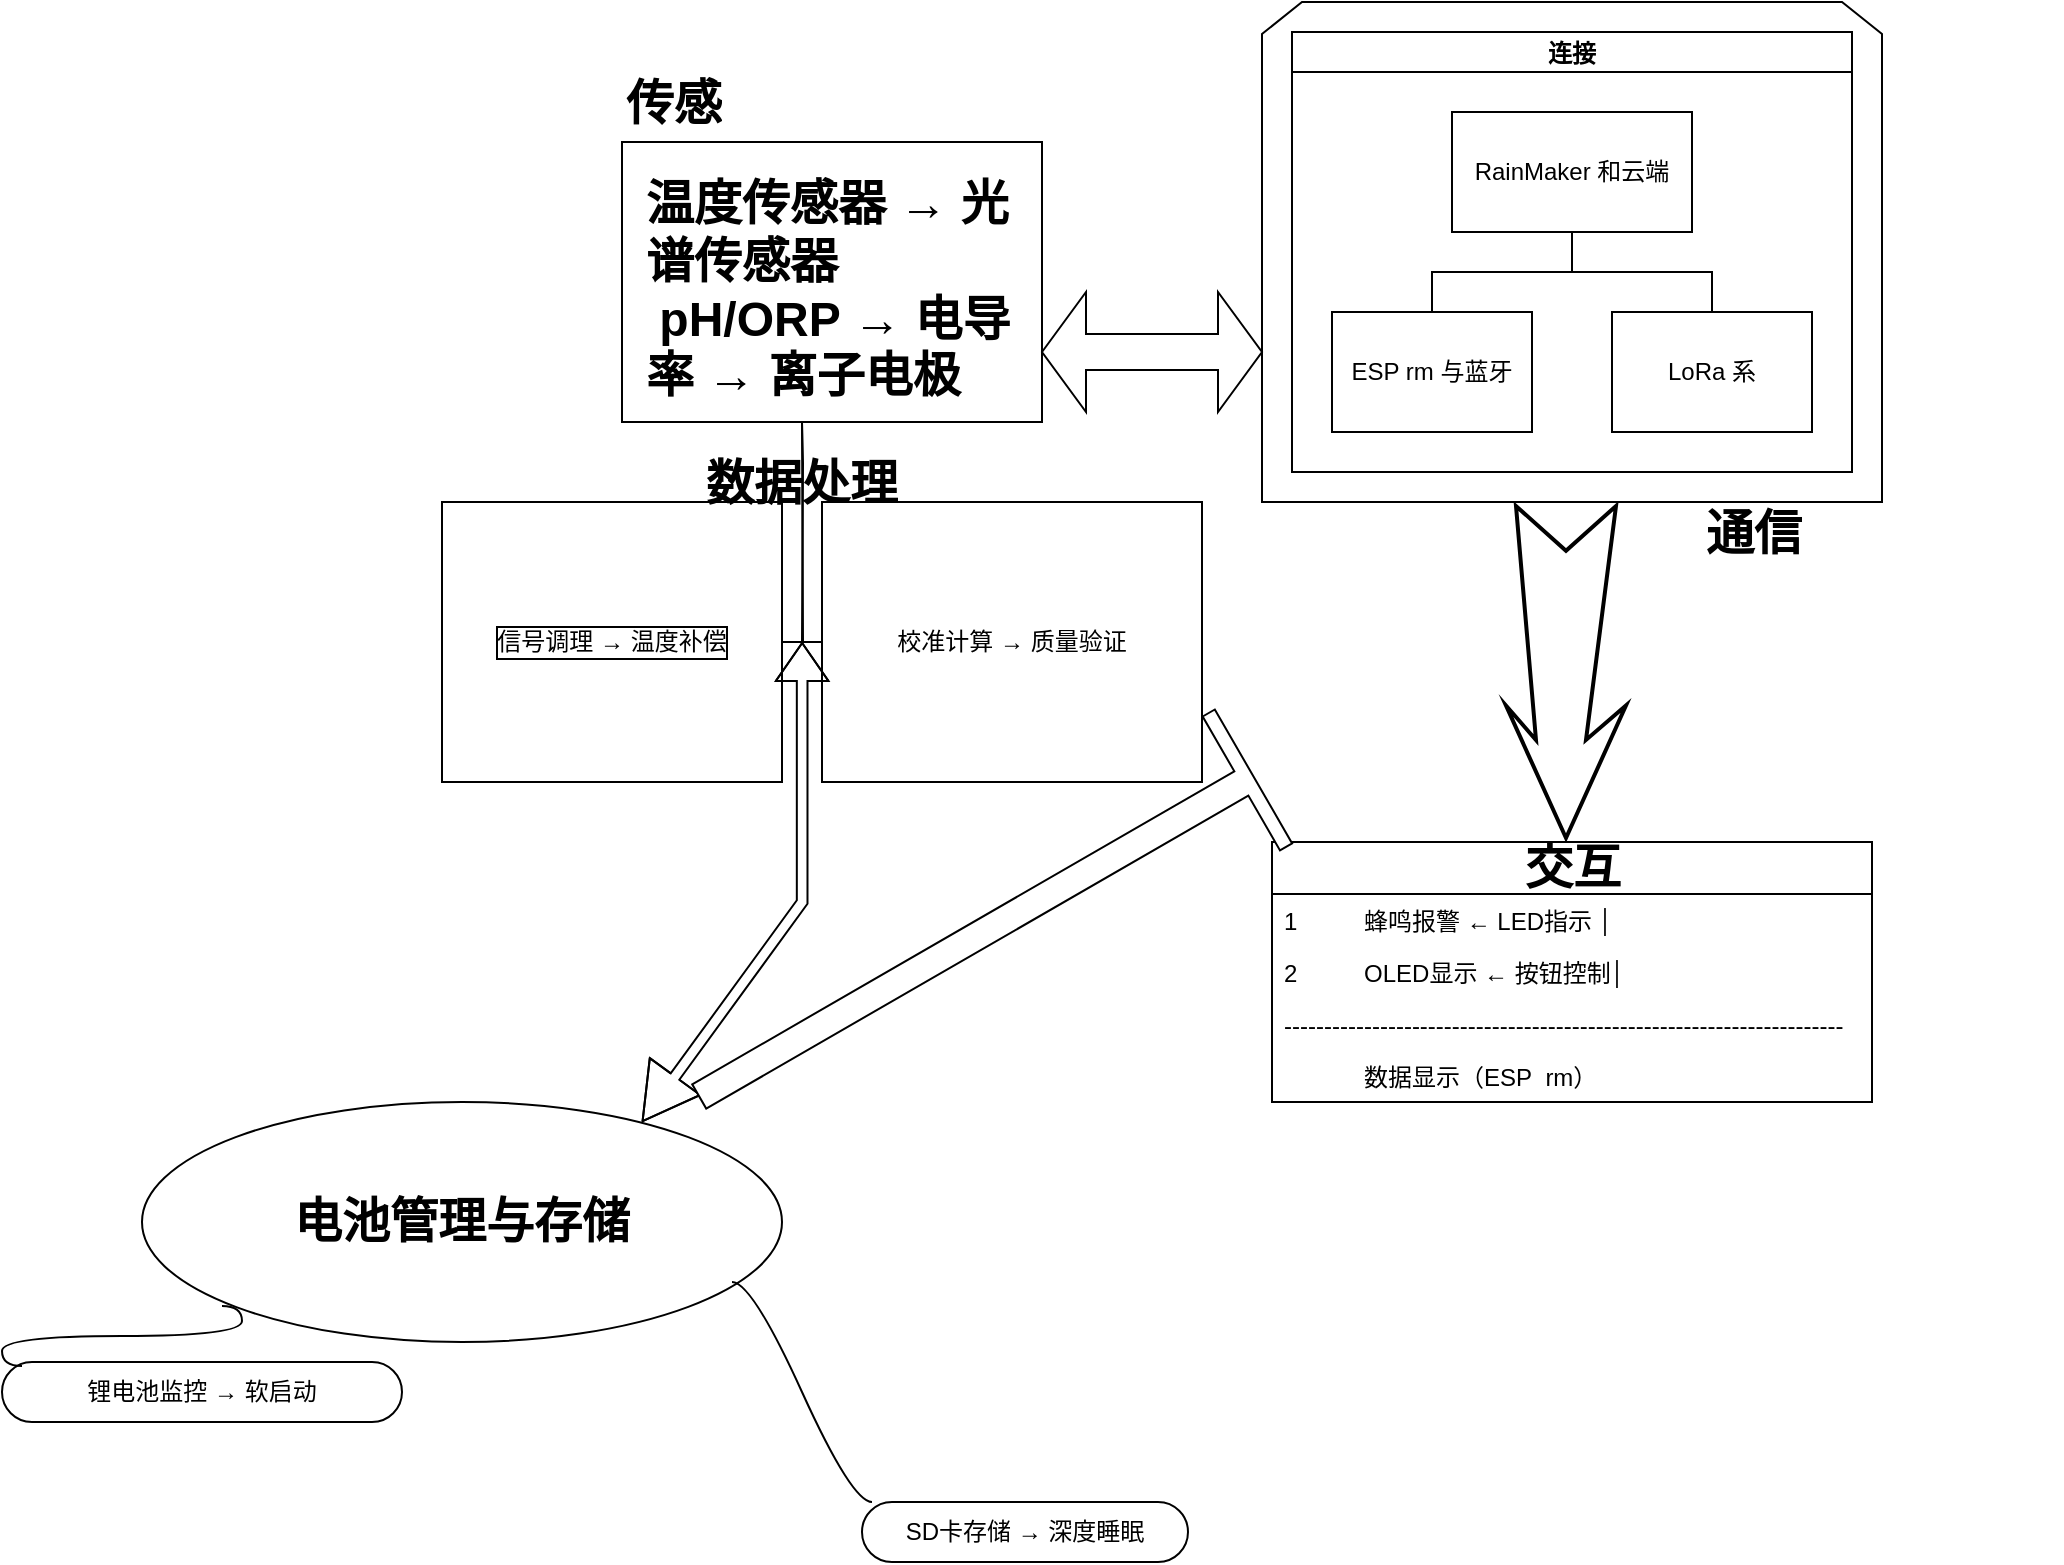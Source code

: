 <mxfile version="26.2.14">
  <diagram id="prtHgNgQTEPvFCAcTncT" name="Page-1">
    <mxGraphModel dx="2206" dy="760" grid="1" gridSize="10" guides="1" tooltips="1" connect="1" arrows="1" fold="1" page="1" pageScale="1" pageWidth="827" pageHeight="1169" background="light-dark(#FFFFFF,#7EA6E0)" math="0" shadow="0">
      <root>
        <mxCell id="0" />
        <mxCell id="1" parent="0" />
        <mxCell id="ztPW5d4EabjY-B8oM5Ry-5" value="&lt;h1 style=&quot;margin-top: 0px;&quot;&gt;传感&lt;/h1&gt;" style="text;html=1;whiteSpace=wrap;overflow=hidden;rounded=0;" vertex="1" parent="1">
          <mxGeometry x="140" y="470" width="180" height="120" as="geometry" />
        </mxCell>
        <mxCell id="ztPW5d4EabjY-B8oM5Ry-6" value="" style="rounded=0;whiteSpace=wrap;html=1;" vertex="1" parent="1">
          <mxGeometry x="140" y="510" width="210" height="140" as="geometry" />
        </mxCell>
        <mxCell id="ztPW5d4EabjY-B8oM5Ry-7" value="&lt;h1 style=&quot;margin-top: 0px;&quot;&gt;温度传感器 → 光谱传感器&amp;nbsp; &amp;nbsp;pH/ORP → 电导率 → 离子电极&lt;/h1&gt;" style="text;html=1;whiteSpace=wrap;overflow=hidden;rounded=0;" vertex="1" parent="1">
          <mxGeometry x="150" y="520" width="190" height="150" as="geometry" />
        </mxCell>
        <mxCell id="ztPW5d4EabjY-B8oM5Ry-10" value="" style="shape=loopLimit;whiteSpace=wrap;html=1;" vertex="1" parent="1">
          <mxGeometry x="460" y="440" width="310" height="250" as="geometry" />
        </mxCell>
        <mxCell id="ztPW5d4EabjY-B8oM5Ry-11" value="&lt;h1 style=&quot;margin-top: 0px;&quot;&gt;通信&lt;/h1&gt;" style="text;html=1;whiteSpace=wrap;overflow=hidden;rounded=0;" vertex="1" parent="1">
          <mxGeometry x="680" y="685" width="180" height="120" as="geometry" />
        </mxCell>
        <mxCell id="ztPW5d4EabjY-B8oM5Ry-16" value="连接" style="swimlane;startSize=20;horizontal=1;containerType=tree;newEdgeStyle={&quot;edgeStyle&quot;:&quot;elbowEdgeStyle&quot;,&quot;startArrow&quot;:&quot;none&quot;,&quot;endArrow&quot;:&quot;none&quot;};" vertex="1" parent="1">
          <mxGeometry x="475" y="455" width="280" height="220" as="geometry" />
        </mxCell>
        <mxCell id="ztPW5d4EabjY-B8oM5Ry-17" value="" style="edgeStyle=elbowEdgeStyle;elbow=vertical;sourcePerimeterSpacing=0;targetPerimeterSpacing=0;startArrow=none;endArrow=none;rounded=0;curved=0;" edge="1" parent="ztPW5d4EabjY-B8oM5Ry-16" source="ztPW5d4EabjY-B8oM5Ry-19" target="ztPW5d4EabjY-B8oM5Ry-20">
          <mxGeometry relative="1" as="geometry" />
        </mxCell>
        <mxCell id="ztPW5d4EabjY-B8oM5Ry-18" value="" style="edgeStyle=elbowEdgeStyle;elbow=vertical;sourcePerimeterSpacing=0;targetPerimeterSpacing=0;startArrow=none;endArrow=none;rounded=0;curved=0;" edge="1" parent="ztPW5d4EabjY-B8oM5Ry-16" source="ztPW5d4EabjY-B8oM5Ry-19" target="ztPW5d4EabjY-B8oM5Ry-21">
          <mxGeometry relative="1" as="geometry" />
        </mxCell>
        <UserObject label="RainMaker 和云端" treeRoot="1" id="ztPW5d4EabjY-B8oM5Ry-19">
          <mxCell style="whiteSpace=wrap;html=1;align=center;treeFolding=1;treeMoving=1;newEdgeStyle={&quot;edgeStyle&quot;:&quot;elbowEdgeStyle&quot;,&quot;startArrow&quot;:&quot;none&quot;,&quot;endArrow&quot;:&quot;none&quot;};" vertex="1" parent="ztPW5d4EabjY-B8oM5Ry-16">
            <mxGeometry x="80" y="40" width="120" height="60" as="geometry" />
          </mxCell>
        </UserObject>
        <mxCell id="ztPW5d4EabjY-B8oM5Ry-20" value="ESP rm 与蓝牙" style="whiteSpace=wrap;html=1;align=center;verticalAlign=middle;treeFolding=1;treeMoving=1;newEdgeStyle={&quot;edgeStyle&quot;:&quot;elbowEdgeStyle&quot;,&quot;startArrow&quot;:&quot;none&quot;,&quot;endArrow&quot;:&quot;none&quot;};" vertex="1" parent="ztPW5d4EabjY-B8oM5Ry-16">
          <mxGeometry x="20" y="140" width="100" height="60" as="geometry" />
        </mxCell>
        <mxCell id="ztPW5d4EabjY-B8oM5Ry-21" value="LoRa 系" style="whiteSpace=wrap;html=1;align=center;verticalAlign=middle;treeFolding=1;treeMoving=1;newEdgeStyle={&quot;edgeStyle&quot;:&quot;elbowEdgeStyle&quot;,&quot;startArrow&quot;:&quot;none&quot;,&quot;endArrow&quot;:&quot;none&quot;};" vertex="1" parent="ztPW5d4EabjY-B8oM5Ry-16">
          <mxGeometry x="160" y="140" width="100" height="60" as="geometry" />
        </mxCell>
        <mxCell id="ztPW5d4EabjY-B8oM5Ry-22" value="" style="shape=doubleArrow;whiteSpace=wrap;html=1;" vertex="1" parent="1">
          <mxGeometry x="350" y="585" width="110" height="60" as="geometry" />
        </mxCell>
        <mxCell id="ztPW5d4EabjY-B8oM5Ry-23" value="&lt;h1&gt;&lt;font face=&quot;Comic Sans MS&quot;&gt;交互&lt;/font&gt;&lt;/h1&gt;" style="swimlane;fontStyle=0;childLayout=stackLayout;horizontal=1;startSize=26;fillColor=none;horizontalStack=0;resizeParent=1;resizeParentMax=0;resizeLast=0;collapsible=1;marginBottom=0;html=1;" vertex="1" parent="1">
          <mxGeometry x="465" y="860" width="300" height="130" as="geometry" />
        </mxCell>
        <mxCell id="ztPW5d4EabjY-B8oM5Ry-25" value="1&amp;nbsp; &amp;nbsp; &amp;nbsp; &amp;nbsp; &amp;nbsp;&amp;nbsp;蜂鸣报警 ← LED指示 │" style="text;strokeColor=none;fillColor=none;align=left;verticalAlign=top;spacingLeft=4;spacingRight=4;overflow=hidden;rotatable=0;points=[[0,0.5],[1,0.5]];portConstraint=eastwest;whiteSpace=wrap;html=1;" vertex="1" parent="ztPW5d4EabjY-B8oM5Ry-23">
          <mxGeometry y="26" width="300" height="26" as="geometry" />
        </mxCell>
        <mxCell id="ztPW5d4EabjY-B8oM5Ry-28" value="2&amp;nbsp; &amp;nbsp; &amp;nbsp; &amp;nbsp; &amp;nbsp;&amp;nbsp;OLED显示 ← 按钮控制│" style="text;strokeColor=none;fillColor=none;align=left;verticalAlign=top;spacingLeft=4;spacingRight=4;overflow=hidden;rotatable=0;points=[[0,0.5],[1,0.5]];portConstraint=eastwest;whiteSpace=wrap;html=1;" vertex="1" parent="ztPW5d4EabjY-B8oM5Ry-23">
          <mxGeometry y="52" width="300" height="26" as="geometry" />
        </mxCell>
        <mxCell id="ztPW5d4EabjY-B8oM5Ry-31" value="----------------------------------------------------------------------" style="text;strokeColor=none;fillColor=none;align=left;verticalAlign=top;spacingLeft=4;spacingRight=4;overflow=hidden;rotatable=0;points=[[0,0.5],[1,0.5]];portConstraint=eastwest;whiteSpace=wrap;html=1;" vertex="1" parent="ztPW5d4EabjY-B8oM5Ry-23">
          <mxGeometry y="78" width="300" height="26" as="geometry" />
        </mxCell>
        <mxCell id="ztPW5d4EabjY-B8oM5Ry-30" value="&amp;nbsp; &amp;nbsp; &amp;nbsp; &amp;nbsp; &amp;nbsp; &amp;nbsp; 数据显示（ESP&amp;nbsp; rm）" style="text;strokeColor=none;fillColor=none;align=left;verticalAlign=top;spacingLeft=4;spacingRight=4;overflow=hidden;rotatable=0;points=[[0,0.5],[1,0.5]];portConstraint=eastwest;whiteSpace=wrap;html=1;" vertex="1" parent="ztPW5d4EabjY-B8oM5Ry-23">
          <mxGeometry y="104" width="300" height="26" as="geometry" />
        </mxCell>
        <mxCell id="ztPW5d4EabjY-B8oM5Ry-29" value="" style="shape=mxgraph.arrows.stylised_notched_arrow;html=1;verticalLabelPosition=bottom;verticalAlign=top;strokeWidth=2;strokeColor=#000000;rotation=90;" vertex="1" parent="1">
          <mxGeometry x="529" y="745" width="166" height="60" as="geometry" />
        </mxCell>
        <mxCell id="ztPW5d4EabjY-B8oM5Ry-34" value="" style="edgeStyle=orthogonalEdgeStyle;sourcePerimeterSpacing=0;targetPerimeterSpacing=0;startArrow=none;endArrow=none;rounded=0;targetPortConstraint=eastwest;sourcePortConstraint=northsouth;curved=0;rounded=0;" edge="1" target="ztPW5d4EabjY-B8oM5Ry-36" parent="1">
          <mxGeometry relative="1" as="geometry">
            <mxPoint x="230" y="650" as="sourcePoint" />
          </mxGeometry>
        </mxCell>
        <mxCell id="ztPW5d4EabjY-B8oM5Ry-35" value="" style="edgeStyle=orthogonalEdgeStyle;sourcePerimeterSpacing=0;targetPerimeterSpacing=0;startArrow=none;endArrow=none;rounded=0;targetPortConstraint=eastwest;sourcePortConstraint=northsouth;curved=0;rounded=0;" edge="1" target="ztPW5d4EabjY-B8oM5Ry-37" parent="1">
          <mxGeometry relative="1" as="geometry">
            <mxPoint x="230" y="650" as="sourcePoint" />
          </mxGeometry>
        </mxCell>
        <mxCell id="ztPW5d4EabjY-B8oM5Ry-36" value="信号调理 → 温度补偿" style="whiteSpace=wrap;html=1;align=center;verticalAlign=middle;treeFolding=1;treeMoving=1;labelBorderColor=light-dark(#000000,#FF0000);" vertex="1" parent="1">
          <mxGeometry x="50" y="690" width="170" height="140" as="geometry" />
        </mxCell>
        <mxCell id="ztPW5d4EabjY-B8oM5Ry-37" value="校准计算 → 质量验证" style="whiteSpace=wrap;html=1;align=center;verticalAlign=middle;treeFolding=1;treeMoving=1;" vertex="1" parent="1">
          <mxGeometry x="240" y="690" width="190" height="140" as="geometry" />
        </mxCell>
        <mxCell id="ztPW5d4EabjY-B8oM5Ry-39" value="&lt;h1 style=&quot;margin-top: 0px;&quot;&gt;数据处理&lt;/h1&gt;" style="text;html=1;whiteSpace=wrap;overflow=hidden;rounded=0;" vertex="1" parent="1">
          <mxGeometry x="180" y="660" width="110" height="40" as="geometry" />
        </mxCell>
        <mxCell id="ztPW5d4EabjY-B8oM5Ry-40" value="&lt;h1&gt;&lt;b&gt;&lt;font face=&quot;Garamond&quot;&gt;电池管理与存储&lt;/font&gt;&lt;/b&gt;&lt;/h1&gt;" style="ellipse;whiteSpace=wrap;html=1;align=center;newEdgeStyle={&quot;edgeStyle&quot;:&quot;entityRelationEdgeStyle&quot;,&quot;startArrow&quot;:&quot;none&quot;,&quot;endArrow&quot;:&quot;none&quot;,&quot;segment&quot;:10,&quot;curved&quot;:1,&quot;sourcePerimeterSpacing&quot;:0,&quot;targetPerimeterSpacing&quot;:0};treeFolding=1;treeMoving=1;" vertex="1" parent="1">
          <mxGeometry x="-100" y="990" width="320" height="120" as="geometry" />
        </mxCell>
        <mxCell id="ztPW5d4EabjY-B8oM5Ry-41" value="SD卡存储 → 深度睡眠" style="whiteSpace=wrap;html=1;rounded=1;arcSize=50;align=center;verticalAlign=middle;strokeWidth=1;autosize=1;spacing=4;treeFolding=1;treeMoving=1;newEdgeStyle={&quot;edgeStyle&quot;:&quot;entityRelationEdgeStyle&quot;,&quot;startArrow&quot;:&quot;none&quot;,&quot;endArrow&quot;:&quot;none&quot;,&quot;segment&quot;:10,&quot;curved&quot;:1,&quot;sourcePerimeterSpacing&quot;:0,&quot;targetPerimeterSpacing&quot;:0};" vertex="1" parent="1">
          <mxGeometry x="260" y="1190" width="163" height="30" as="geometry" />
        </mxCell>
        <mxCell id="ztPW5d4EabjY-B8oM5Ry-42" value="" style="edgeStyle=entityRelationEdgeStyle;startArrow=none;endArrow=none;segment=10;curved=1;sourcePerimeterSpacing=0;targetPerimeterSpacing=0;rounded=0;" edge="1" parent="1">
          <mxGeometry relative="1" as="geometry">
            <mxPoint x="195" y="1080" as="sourcePoint" />
            <mxPoint x="265" y="1190" as="targetPoint" />
          </mxGeometry>
        </mxCell>
        <mxCell id="ztPW5d4EabjY-B8oM5Ry-45" value="锂电池监控 → 软启动" style="whiteSpace=wrap;html=1;rounded=1;arcSize=50;align=center;verticalAlign=middle;strokeWidth=1;autosize=1;spacing=4;treeFolding=1;treeMoving=1;newEdgeStyle={&quot;edgeStyle&quot;:&quot;entityRelationEdgeStyle&quot;,&quot;startArrow&quot;:&quot;none&quot;,&quot;endArrow&quot;:&quot;none&quot;,&quot;segment&quot;:10,&quot;curved&quot;:1,&quot;sourcePerimeterSpacing&quot;:0,&quot;targetPerimeterSpacing&quot;:0};" vertex="1" parent="1">
          <mxGeometry x="-170" y="1120" width="200" height="30" as="geometry" />
        </mxCell>
        <mxCell id="ztPW5d4EabjY-B8oM5Ry-46" value="" style="edgeStyle=entityRelationEdgeStyle;startArrow=none;endArrow=none;segment=10;curved=1;sourcePerimeterSpacing=0;targetPerimeterSpacing=0;rounded=0;" edge="1" parent="1">
          <mxGeometry relative="1" as="geometry">
            <mxPoint x="-60" y="1092" as="sourcePoint" />
            <mxPoint x="-160" y="1122" as="targetPoint" />
          </mxGeometry>
        </mxCell>
        <mxCell id="ztPW5d4EabjY-B8oM5Ry-47" value="" style="shape=flexArrow;endArrow=classic;startArrow=classic;html=1;rounded=0;startWidth=24.889;startSize=8.853;exitX=0.781;exitY=0.083;exitDx=0;exitDy=0;exitPerimeter=0;width=5.333;" edge="1" parent="1">
          <mxGeometry width="100" height="100" relative="1" as="geometry">
            <mxPoint x="150.0" y="999.96" as="sourcePoint" />
            <mxPoint x="230.08" y="760" as="targetPoint" />
            <Array as="points">
              <mxPoint x="230.08" y="890" />
            </Array>
          </mxGeometry>
        </mxCell>
        <mxCell id="ztPW5d4EabjY-B8oM5Ry-48" value="" style="shape=tee;whiteSpace=wrap;html=1;rotation=60;dx=14;dy=7;" vertex="1" parent="1">
          <mxGeometry x="278.51" y="747.23" width="77.32" height="320" as="geometry" />
        </mxCell>
      </root>
    </mxGraphModel>
  </diagram>
</mxfile>
